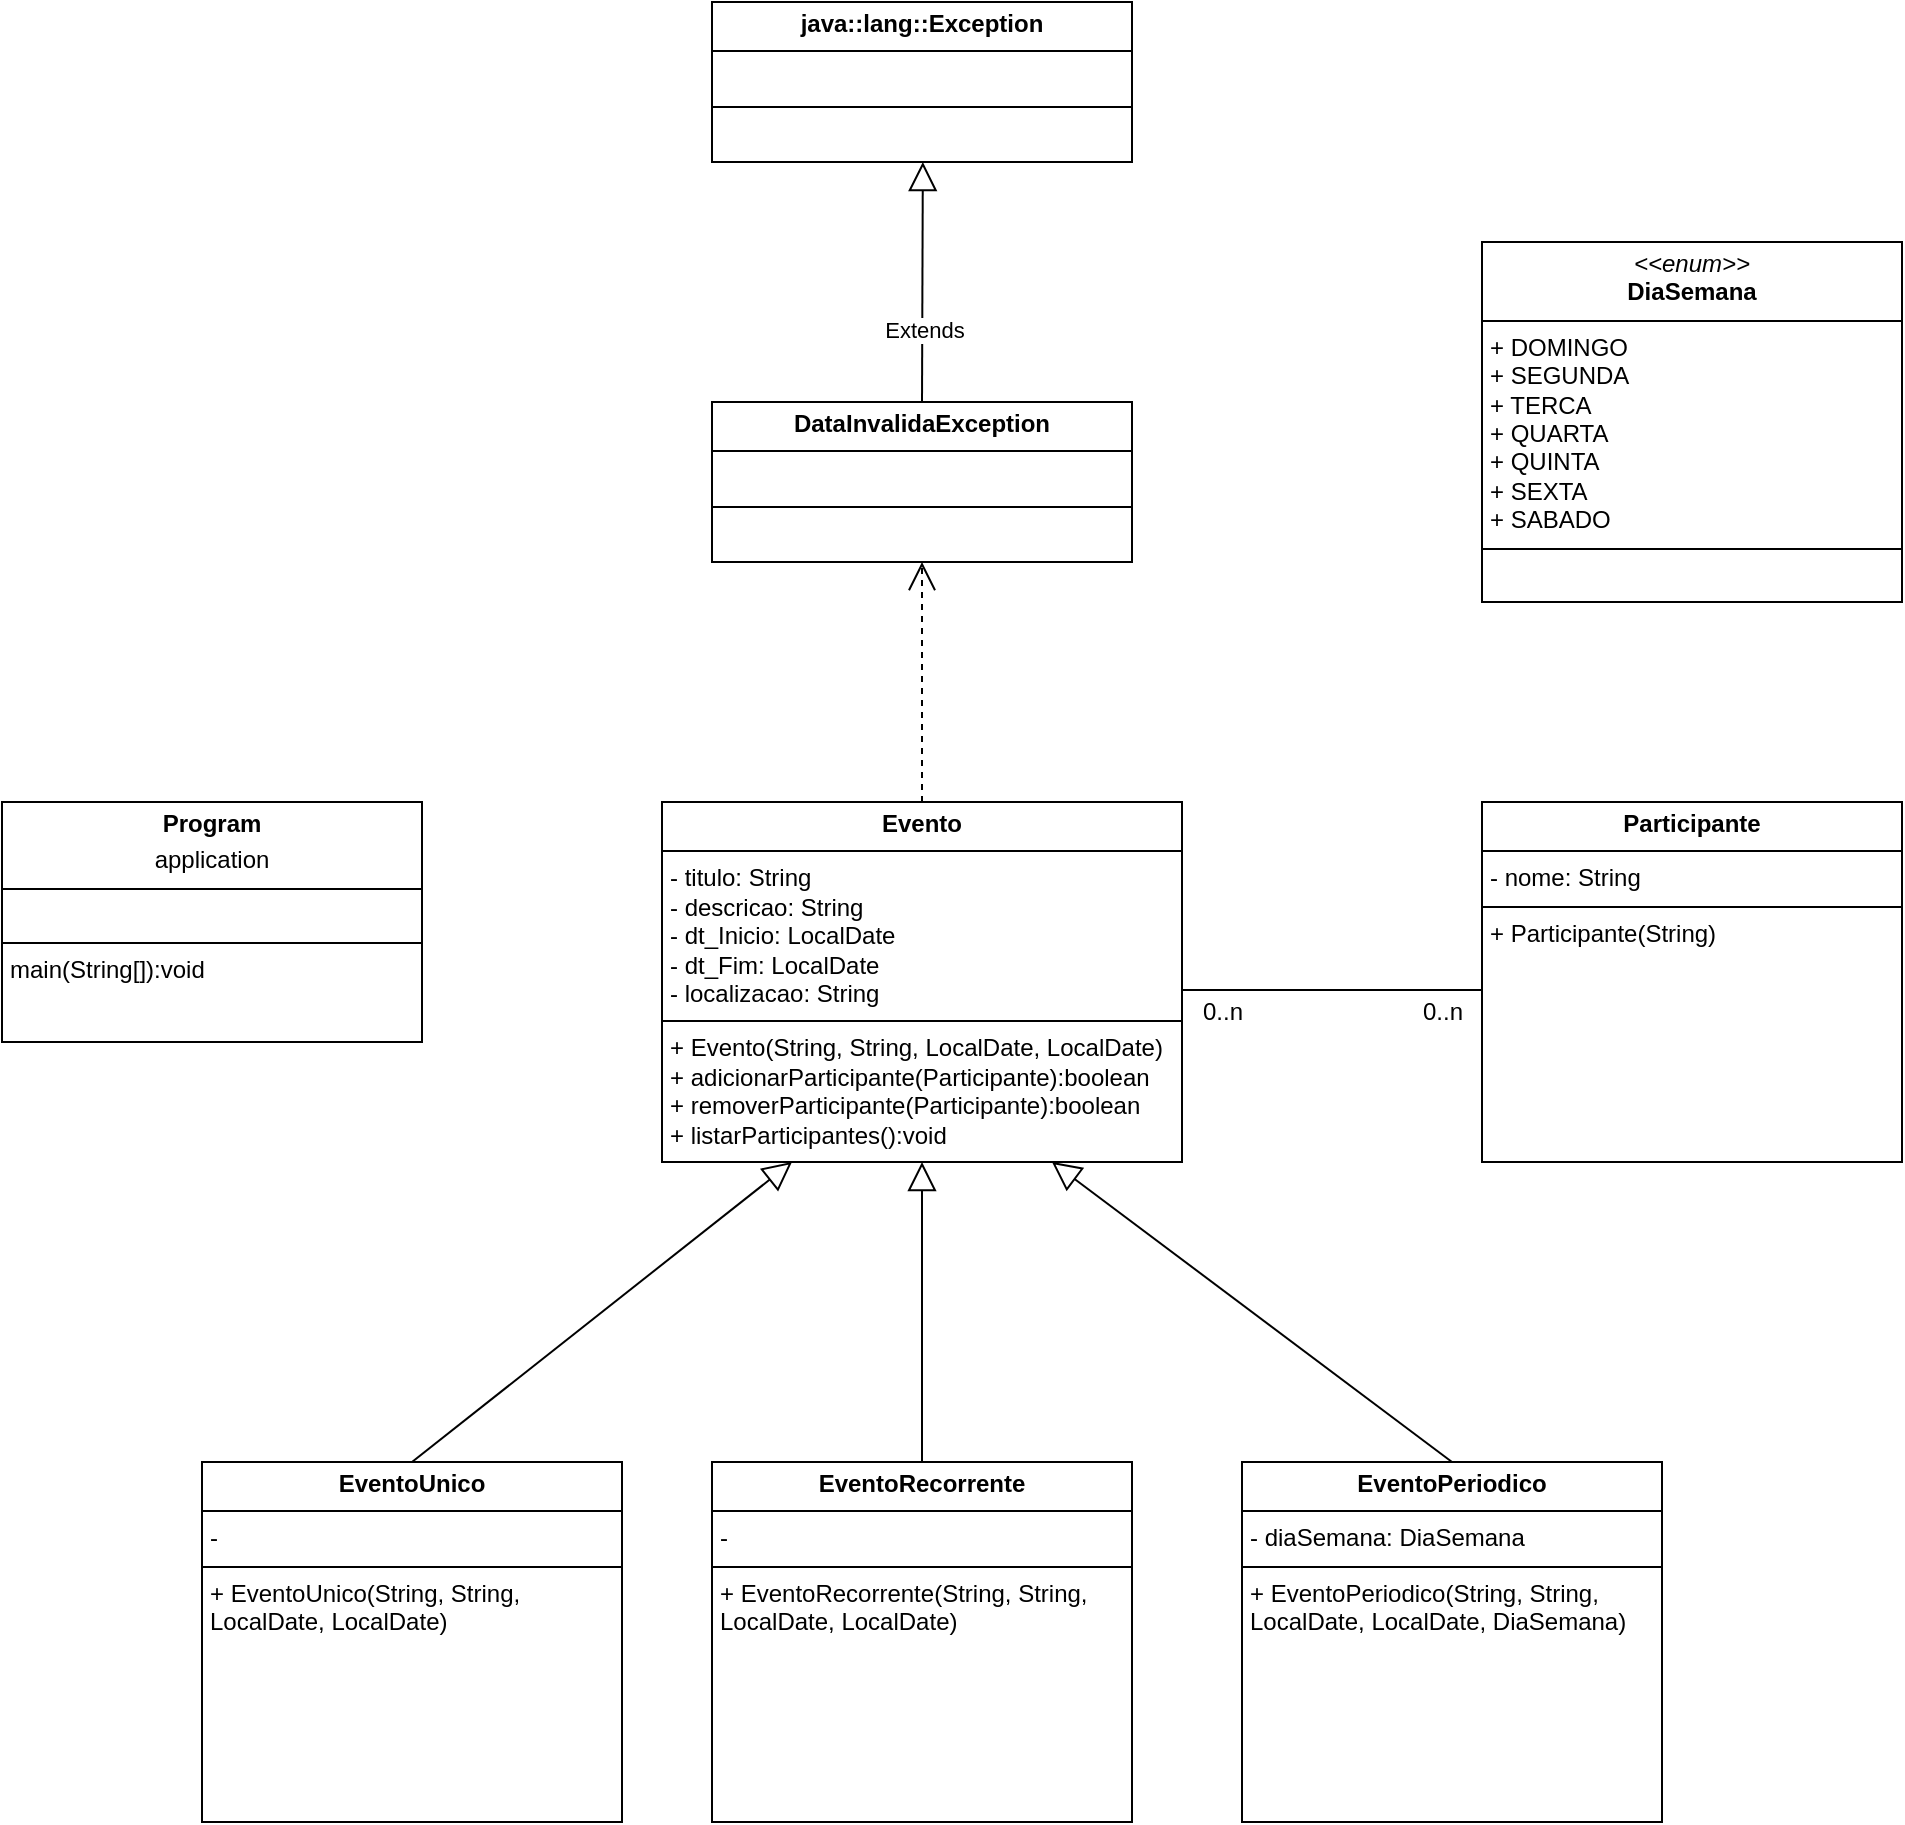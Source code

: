 <mxfile version="24.2.0" type="device">
  <diagram name="Page-1" id="BFdz5VQaW9gmug-JVC8c">
    <mxGraphModel dx="1261" dy="1769" grid="1" gridSize="10" guides="1" tooltips="1" connect="1" arrows="1" fold="1" page="1" pageScale="1" pageWidth="850" pageHeight="1100" math="0" shadow="0">
      <root>
        <mxCell id="0" />
        <mxCell id="1" parent="0" />
        <mxCell id="F92jD723Zwoij6XolMq2-2" value="&lt;p style=&quot;margin:0px;margin-top:4px;text-align:center;&quot;&gt;&lt;b style=&quot;background-color: initial;&quot;&gt;Evento&lt;/b&gt;&lt;br&gt;&lt;/p&gt;&lt;hr size=&quot;1&quot; style=&quot;border-style:solid;&quot;&gt;&lt;p style=&quot;margin:0px;margin-left:4px;&quot;&gt;- titulo: String&lt;br&gt;- descricao: String&lt;/p&gt;&lt;p style=&quot;margin:0px;margin-left:4px;&quot;&gt;- dt_Inicio: LocalDate&lt;/p&gt;&lt;p style=&quot;margin:0px;margin-left:4px;&quot;&gt;- dt_Fim: LocalDate&lt;/p&gt;&lt;p style=&quot;margin:0px;margin-left:4px;&quot;&gt;- localizacao: String&lt;/p&gt;&lt;hr size=&quot;1&quot; style=&quot;border-style:solid;&quot;&gt;&lt;p style=&quot;margin:0px;margin-left:4px;&quot;&gt;+ Evento(String, String, LocalDate, LocalDate)&lt;/p&gt;&lt;p style=&quot;margin:0px;margin-left:4px;&quot;&gt;+ adicionarParticipante(Participante):boolean&lt;br&gt;+ removerParticipante(Participante):boolean&lt;/p&gt;&lt;p style=&quot;margin:0px;margin-left:4px;&quot;&gt;+ listarParticipantes():void&lt;/p&gt;" style="verticalAlign=top;align=left;overflow=fill;html=1;whiteSpace=wrap;" vertex="1" parent="1">
          <mxGeometry x="340" y="-40" width="260" height="180" as="geometry" />
        </mxCell>
        <mxCell id="F92jD723Zwoij6XolMq2-3" value="&lt;p style=&quot;margin:0px;margin-top:4px;text-align:center;&quot;&gt;&lt;b&gt;EventoUnico&lt;/b&gt;&lt;/p&gt;&lt;hr size=&quot;1&quot; style=&quot;border-style:solid;&quot;&gt;&lt;p style=&quot;margin:0px;margin-left:4px;&quot;&gt;-&amp;nbsp;&lt;br&gt;&lt;/p&gt;&lt;hr size=&quot;1&quot; style=&quot;border-style:solid;&quot;&gt;&lt;p style=&quot;margin:0px;margin-left:4px;&quot;&gt;+ EventoUnico(&lt;span style=&quot;background-color: initial;&quot;&gt;String, String, LocalDate, LocalDate&lt;/span&gt;&lt;span style=&quot;background-color: initial;&quot;&gt;)&lt;/span&gt;&lt;/p&gt;" style="verticalAlign=top;align=left;overflow=fill;html=1;whiteSpace=wrap;" vertex="1" parent="1">
          <mxGeometry x="110" y="290" width="210" height="180" as="geometry" />
        </mxCell>
        <mxCell id="F92jD723Zwoij6XolMq2-4" value="&lt;p style=&quot;margin:0px;margin-top:4px;text-align:center;&quot;&gt;&lt;b&gt;EventoRecorrente&lt;/b&gt;&lt;/p&gt;&lt;hr size=&quot;1&quot; style=&quot;border-style:solid;&quot;&gt;&lt;p style=&quot;margin:0px;margin-left:4px;&quot;&gt;-&amp;nbsp;&lt;br&gt;&lt;/p&gt;&lt;hr size=&quot;1&quot; style=&quot;border-style:solid;&quot;&gt;&lt;p style=&quot;margin:0px;margin-left:4px;&quot;&gt;+ EventoRecorrente(&lt;span style=&quot;background-color: initial;&quot;&gt;String, String, LocalDate, LocalDate&lt;/span&gt;&lt;span style=&quot;background-color: initial;&quot;&gt;)&lt;/span&gt;&lt;/p&gt;" style="verticalAlign=top;align=left;overflow=fill;html=1;whiteSpace=wrap;" vertex="1" parent="1">
          <mxGeometry x="365" y="290" width="210" height="180" as="geometry" />
        </mxCell>
        <mxCell id="F92jD723Zwoij6XolMq2-5" value="&lt;p style=&quot;margin:0px;margin-top:4px;text-align:center;&quot;&gt;&lt;b&gt;EventoPeriodico&lt;/b&gt;&lt;/p&gt;&lt;hr size=&quot;1&quot; style=&quot;border-style:solid;&quot;&gt;&lt;p style=&quot;margin:0px;margin-left:4px;&quot;&gt;- diaSemana: DiaSemana&lt;br&gt;&lt;/p&gt;&lt;hr size=&quot;1&quot; style=&quot;border-style:solid;&quot;&gt;&lt;p style=&quot;margin:0px;margin-left:4px;&quot;&gt;+ EventoPeriodico(&lt;span style=&quot;background-color: initial;&quot;&gt;String, String, LocalDate, LocalDate, DiaSemana&lt;/span&gt;&lt;span style=&quot;background-color: initial;&quot;&gt;)&lt;/span&gt;&lt;br&gt;&lt;/p&gt;" style="verticalAlign=top;align=left;overflow=fill;html=1;whiteSpace=wrap;" vertex="1" parent="1">
          <mxGeometry x="630" y="290" width="210" height="180" as="geometry" />
        </mxCell>
        <mxCell id="F92jD723Zwoij6XolMq2-6" value="&lt;p style=&quot;margin:0px;margin-top:4px;text-align:center;&quot;&gt;&lt;i&gt;&amp;lt;&amp;lt;enum&amp;gt;&amp;gt;&lt;/i&gt;&lt;br&gt;&lt;b&gt;DiaSemana&lt;/b&gt;&lt;/p&gt;&lt;hr size=&quot;1&quot; style=&quot;border-style:solid;&quot;&gt;&lt;p style=&quot;margin:0px;margin-left:4px;&quot;&gt;+ DOMINGO&lt;/p&gt;&lt;p style=&quot;margin:0px;margin-left:4px;&quot;&gt;+ SEGUNDA&lt;/p&gt;&lt;p style=&quot;margin:0px;margin-left:4px;&quot;&gt;+ TERCA&lt;/p&gt;&lt;p style=&quot;margin:0px;margin-left:4px;&quot;&gt;+ QUARTA&lt;/p&gt;&lt;p style=&quot;margin:0px;margin-left:4px;&quot;&gt;+ QUINTA&lt;/p&gt;&lt;p style=&quot;margin:0px;margin-left:4px;&quot;&gt;+ SEXTA&lt;/p&gt;&lt;p style=&quot;margin:0px;margin-left:4px;&quot;&gt;+ SABADO&amp;nbsp;&lt;br&gt;&lt;/p&gt;&lt;hr size=&quot;1&quot; style=&quot;border-style:solid;&quot;&gt;&lt;p style=&quot;margin:0px;margin-left:4px;&quot;&gt;&lt;br&gt;&lt;/p&gt;" style="verticalAlign=top;align=left;overflow=fill;html=1;whiteSpace=wrap;" vertex="1" parent="1">
          <mxGeometry x="750" y="-320" width="210" height="180" as="geometry" />
        </mxCell>
        <mxCell id="F92jD723Zwoij6XolMq2-7" value="&lt;p style=&quot;margin:0px;margin-top:4px;text-align:center;&quot;&gt;&lt;b&gt;Participante&lt;/b&gt;&lt;/p&gt;&lt;hr size=&quot;1&quot; style=&quot;border-style:solid;&quot;&gt;&lt;p style=&quot;margin:0px;margin-left:4px;&quot;&gt;- nome: String&lt;br&gt;&lt;/p&gt;&lt;hr size=&quot;1&quot; style=&quot;border-style:solid;&quot;&gt;&lt;p style=&quot;margin:0px;margin-left:4px;&quot;&gt;+ Participante(String)&lt;/p&gt;" style="verticalAlign=top;align=left;overflow=fill;html=1;whiteSpace=wrap;" vertex="1" parent="1">
          <mxGeometry x="750" y="-40" width="210" height="180" as="geometry" />
        </mxCell>
        <mxCell id="F92jD723Zwoij6XolMq2-10" value="" style="endArrow=block;endFill=0;endSize=12;html=1;rounded=0;exitX=0.5;exitY=0;exitDx=0;exitDy=0;entryX=0.25;entryY=1;entryDx=0;entryDy=0;" edge="1" parent="1" source="F92jD723Zwoij6XolMq2-3" target="F92jD723Zwoij6XolMq2-2">
          <mxGeometry width="160" relative="1" as="geometry">
            <mxPoint x="180" y="250" as="sourcePoint" />
            <mxPoint x="420" y="190" as="targetPoint" />
          </mxGeometry>
        </mxCell>
        <mxCell id="F92jD723Zwoij6XolMq2-11" value="" style="endArrow=block;endFill=0;endSize=12;html=1;rounded=0;exitX=0.5;exitY=0;exitDx=0;exitDy=0;entryX=0.5;entryY=1;entryDx=0;entryDy=0;" edge="1" parent="1" source="F92jD723Zwoij6XolMq2-4" target="F92jD723Zwoij6XolMq2-2">
          <mxGeometry width="160" relative="1" as="geometry">
            <mxPoint x="225" y="300" as="sourcePoint" />
            <mxPoint x="423" y="150" as="targetPoint" />
          </mxGeometry>
        </mxCell>
        <mxCell id="F92jD723Zwoij6XolMq2-12" value="" style="endArrow=block;endFill=0;endSize=12;html=1;rounded=0;exitX=0.5;exitY=0;exitDx=0;exitDy=0;entryX=0.75;entryY=1;entryDx=0;entryDy=0;" edge="1" parent="1" source="F92jD723Zwoij6XolMq2-5" target="F92jD723Zwoij6XolMq2-2">
          <mxGeometry width="160" relative="1" as="geometry">
            <mxPoint x="340" y="300" as="sourcePoint" />
            <mxPoint x="538" y="150" as="targetPoint" />
          </mxGeometry>
        </mxCell>
        <mxCell id="F92jD723Zwoij6XolMq2-13" value="&lt;p style=&quot;margin:0px;margin-top:4px;text-align:center;&quot;&gt;&lt;b&gt;java::lang::Exception&lt;/b&gt;&lt;/p&gt;&lt;hr size=&quot;1&quot; style=&quot;border-style:solid;&quot;&gt;&lt;p style=&quot;margin:0px;margin-left:4px;&quot;&gt;&lt;br&gt;&lt;/p&gt;&lt;hr size=&quot;1&quot; style=&quot;border-style:solid;&quot;&gt;&lt;p style=&quot;margin:0px;margin-left:4px;&quot;&gt;&lt;br&gt;&lt;/p&gt;" style="verticalAlign=top;align=left;overflow=fill;html=1;whiteSpace=wrap;" vertex="1" parent="1">
          <mxGeometry x="365" y="-440" width="210" height="80" as="geometry" />
        </mxCell>
        <mxCell id="F92jD723Zwoij6XolMq2-14" value="&lt;p style=&quot;margin:0px;margin-top:4px;text-align:center;&quot;&gt;&lt;b style=&quot;background-color: initial;&quot;&gt;DataInvalidaException&lt;/b&gt;&lt;br&gt;&lt;/p&gt;&lt;hr size=&quot;1&quot; style=&quot;border-style:solid;&quot;&gt;&lt;p style=&quot;margin:0px;margin-left:4px;&quot;&gt;&lt;br&gt;&lt;/p&gt;&lt;hr size=&quot;1&quot; style=&quot;border-style:solid;&quot;&gt;&lt;p style=&quot;margin:0px;margin-left:4px;&quot;&gt;&lt;br&gt;&lt;/p&gt;" style="verticalAlign=top;align=left;overflow=fill;html=1;whiteSpace=wrap;" vertex="1" parent="1">
          <mxGeometry x="365" y="-240" width="210" height="80" as="geometry" />
        </mxCell>
        <mxCell id="F92jD723Zwoij6XolMq2-15" value="" style="endArrow=block;endFill=0;endSize=12;html=1;rounded=0;exitX=0.5;exitY=0;exitDx=0;exitDy=0;" edge="1" parent="1">
          <mxGeometry width="160" relative="1" as="geometry">
            <mxPoint x="470" y="-240" as="sourcePoint" />
            <mxPoint x="470.42" y="-360" as="targetPoint" />
          </mxGeometry>
        </mxCell>
        <mxCell id="F92jD723Zwoij6XolMq2-16" value="Extends" style="edgeLabel;html=1;align=center;verticalAlign=middle;resizable=0;points=[];" vertex="1" connectable="0" parent="F92jD723Zwoij6XolMq2-15">
          <mxGeometry x="-0.391" y="-1" relative="1" as="geometry">
            <mxPoint as="offset" />
          </mxGeometry>
        </mxCell>
        <mxCell id="F92jD723Zwoij6XolMq2-17" value="" style="endArrow=open;endFill=0;endSize=12;html=1;rounded=0;exitX=0.5;exitY=0;exitDx=0;exitDy=0;entryX=0.5;entryY=1;entryDx=0;entryDy=0;dashed=1;" edge="1" parent="1" source="F92jD723Zwoij6XolMq2-2" target="F92jD723Zwoij6XolMq2-14">
          <mxGeometry width="160" relative="1" as="geometry">
            <mxPoint x="454.58" y="-130" as="sourcePoint" />
            <mxPoint x="454.58" y="-280" as="targetPoint" />
          </mxGeometry>
        </mxCell>
        <mxCell id="F92jD723Zwoij6XolMq2-18" value="" style="line;strokeWidth=1;fillColor=none;align=left;verticalAlign=middle;spacingTop=-1;spacingLeft=3;spacingRight=3;rotatable=0;labelPosition=right;points=[];portConstraint=eastwest;strokeColor=inherit;" vertex="1" parent="1">
          <mxGeometry x="600" y="50" width="150" height="8" as="geometry" />
        </mxCell>
        <mxCell id="F92jD723Zwoij6XolMq2-19" value="0..n" style="text;html=1;align=center;verticalAlign=middle;resizable=0;points=[];autosize=1;strokeColor=none;fillColor=none;" vertex="1" parent="1">
          <mxGeometry x="710" y="50" width="40" height="30" as="geometry" />
        </mxCell>
        <mxCell id="F92jD723Zwoij6XolMq2-20" value="0..n" style="text;html=1;align=center;verticalAlign=middle;resizable=0;points=[];autosize=1;strokeColor=none;fillColor=none;" vertex="1" parent="1">
          <mxGeometry x="600" y="50" width="40" height="30" as="geometry" />
        </mxCell>
        <mxCell id="F92jD723Zwoij6XolMq2-21" value="&lt;p style=&quot;margin:0px;margin-top:4px;text-align:center;&quot;&gt;&lt;b&gt;Program&lt;/b&gt;&lt;/p&gt;&lt;p style=&quot;margin:0px;margin-top:4px;text-align:center;&quot;&gt;application&lt;/p&gt;&lt;hr size=&quot;1&quot; style=&quot;border-style:solid;&quot;&gt;&lt;p style=&quot;margin:0px;margin-left:4px;&quot;&gt;&lt;br&gt;&lt;/p&gt;&lt;hr size=&quot;1&quot; style=&quot;border-style:solid;&quot;&gt;&lt;p style=&quot;margin:0px;margin-left:4px;&quot;&gt;main(String[]):void&lt;/p&gt;" style="verticalAlign=top;align=left;overflow=fill;html=1;whiteSpace=wrap;" vertex="1" parent="1">
          <mxGeometry x="10" y="-40" width="210" height="120" as="geometry" />
        </mxCell>
      </root>
    </mxGraphModel>
  </diagram>
</mxfile>
